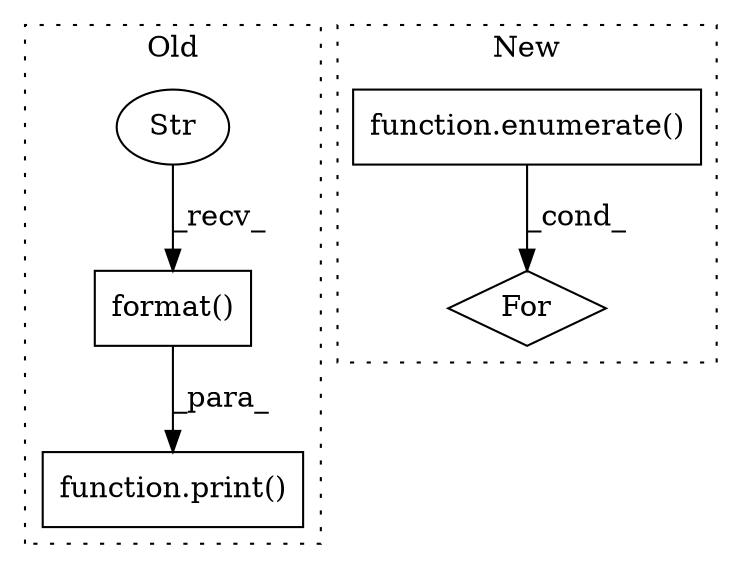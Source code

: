digraph G {
subgraph cluster0 {
1 [label="format()" a="75" s="1768,1833" l="48,1" shape="box"];
3 [label="Str" a="66" s="1768" l="40" shape="ellipse"];
4 [label="function.print()" a="75" s="1762,1834" l="6,1" shape="box"];
label = "Old";
style="dotted";
}
subgraph cluster1 {
2 [label="function.enumerate()" a="75" s="1824,1840" l="10,1" shape="box"];
5 [label="For" a="107" s="1810,1841" l="4,14" shape="diamond"];
label = "New";
style="dotted";
}
1 -> 4 [label="_para_"];
2 -> 5 [label="_cond_"];
3 -> 1 [label="_recv_"];
}